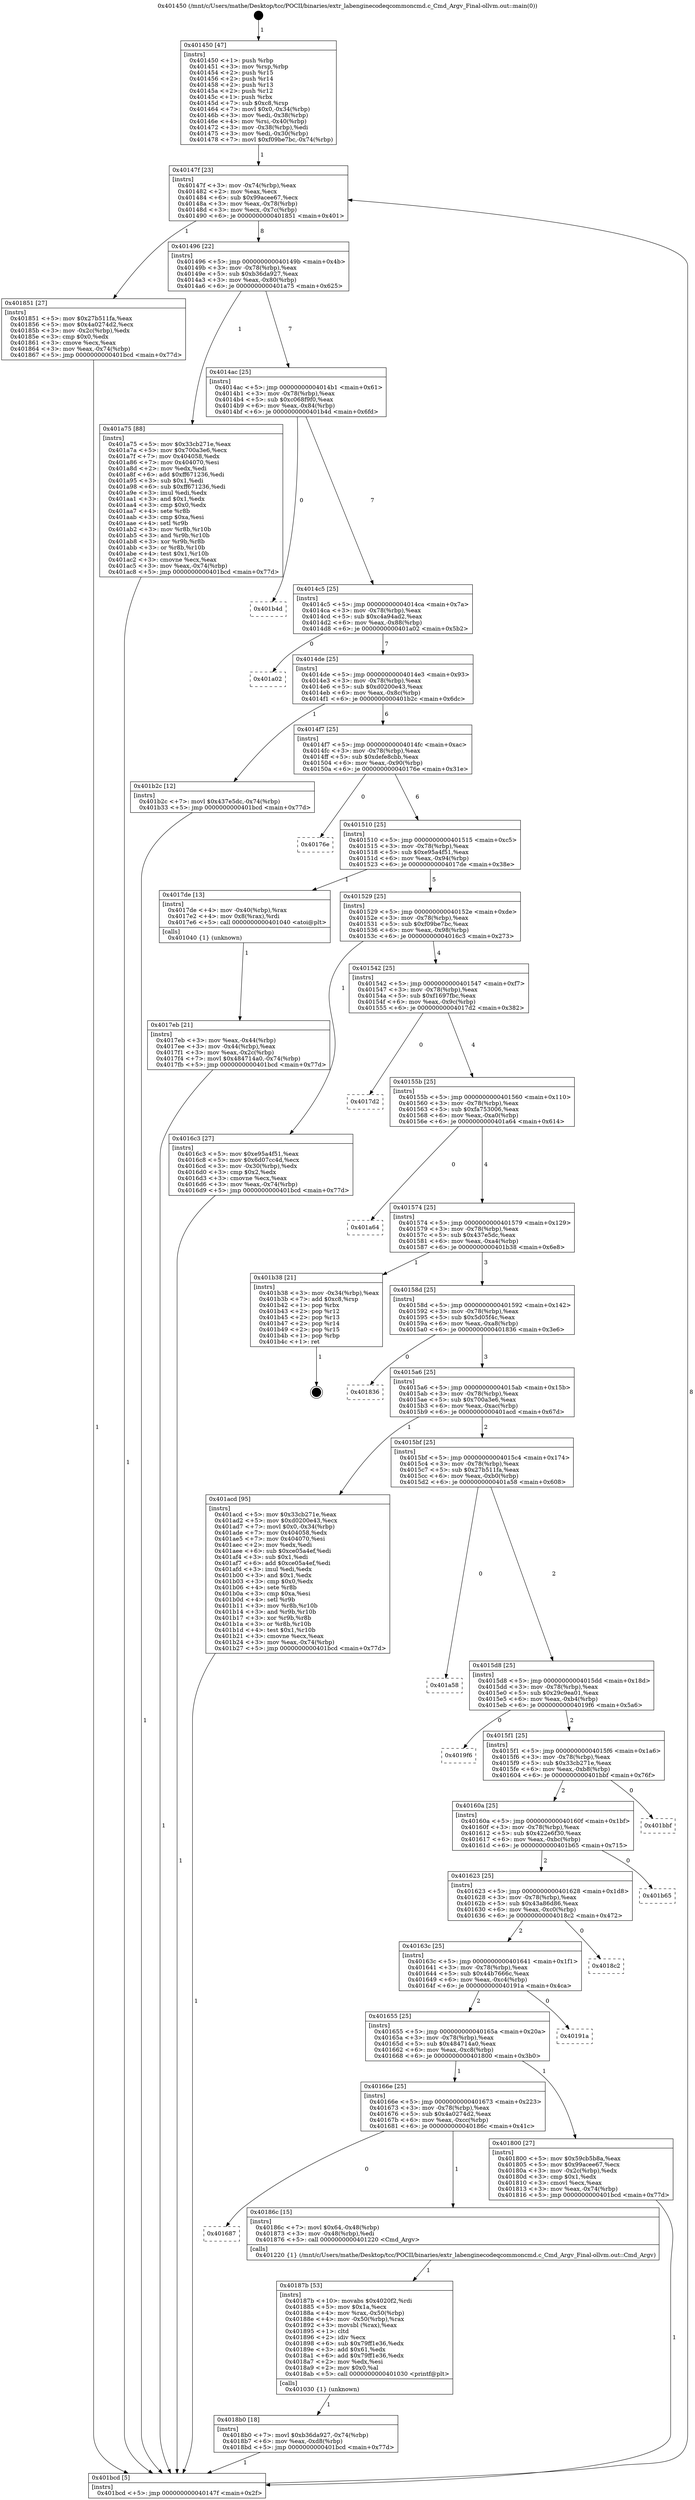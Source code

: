 digraph "0x401450" {
  label = "0x401450 (/mnt/c/Users/mathe/Desktop/tcc/POCII/binaries/extr_labenginecodeqcommoncmd.c_Cmd_Argv_Final-ollvm.out::main(0))"
  labelloc = "t"
  node[shape=record]

  Entry [label="",width=0.3,height=0.3,shape=circle,fillcolor=black,style=filled]
  "0x40147f" [label="{
     0x40147f [23]\l
     | [instrs]\l
     &nbsp;&nbsp;0x40147f \<+3\>: mov -0x74(%rbp),%eax\l
     &nbsp;&nbsp;0x401482 \<+2\>: mov %eax,%ecx\l
     &nbsp;&nbsp;0x401484 \<+6\>: sub $0x99acee67,%ecx\l
     &nbsp;&nbsp;0x40148a \<+3\>: mov %eax,-0x78(%rbp)\l
     &nbsp;&nbsp;0x40148d \<+3\>: mov %ecx,-0x7c(%rbp)\l
     &nbsp;&nbsp;0x401490 \<+6\>: je 0000000000401851 \<main+0x401\>\l
  }"]
  "0x401851" [label="{
     0x401851 [27]\l
     | [instrs]\l
     &nbsp;&nbsp;0x401851 \<+5\>: mov $0x27b511fa,%eax\l
     &nbsp;&nbsp;0x401856 \<+5\>: mov $0x4a0274d2,%ecx\l
     &nbsp;&nbsp;0x40185b \<+3\>: mov -0x2c(%rbp),%edx\l
     &nbsp;&nbsp;0x40185e \<+3\>: cmp $0x0,%edx\l
     &nbsp;&nbsp;0x401861 \<+3\>: cmove %ecx,%eax\l
     &nbsp;&nbsp;0x401864 \<+3\>: mov %eax,-0x74(%rbp)\l
     &nbsp;&nbsp;0x401867 \<+5\>: jmp 0000000000401bcd \<main+0x77d\>\l
  }"]
  "0x401496" [label="{
     0x401496 [22]\l
     | [instrs]\l
     &nbsp;&nbsp;0x401496 \<+5\>: jmp 000000000040149b \<main+0x4b\>\l
     &nbsp;&nbsp;0x40149b \<+3\>: mov -0x78(%rbp),%eax\l
     &nbsp;&nbsp;0x40149e \<+5\>: sub $0xb36da927,%eax\l
     &nbsp;&nbsp;0x4014a3 \<+3\>: mov %eax,-0x80(%rbp)\l
     &nbsp;&nbsp;0x4014a6 \<+6\>: je 0000000000401a75 \<main+0x625\>\l
  }"]
  Exit [label="",width=0.3,height=0.3,shape=circle,fillcolor=black,style=filled,peripheries=2]
  "0x401a75" [label="{
     0x401a75 [88]\l
     | [instrs]\l
     &nbsp;&nbsp;0x401a75 \<+5\>: mov $0x33cb271e,%eax\l
     &nbsp;&nbsp;0x401a7a \<+5\>: mov $0x700a3e6,%ecx\l
     &nbsp;&nbsp;0x401a7f \<+7\>: mov 0x404058,%edx\l
     &nbsp;&nbsp;0x401a86 \<+7\>: mov 0x404070,%esi\l
     &nbsp;&nbsp;0x401a8d \<+2\>: mov %edx,%edi\l
     &nbsp;&nbsp;0x401a8f \<+6\>: add $0xff671236,%edi\l
     &nbsp;&nbsp;0x401a95 \<+3\>: sub $0x1,%edi\l
     &nbsp;&nbsp;0x401a98 \<+6\>: sub $0xff671236,%edi\l
     &nbsp;&nbsp;0x401a9e \<+3\>: imul %edi,%edx\l
     &nbsp;&nbsp;0x401aa1 \<+3\>: and $0x1,%edx\l
     &nbsp;&nbsp;0x401aa4 \<+3\>: cmp $0x0,%edx\l
     &nbsp;&nbsp;0x401aa7 \<+4\>: sete %r8b\l
     &nbsp;&nbsp;0x401aab \<+3\>: cmp $0xa,%esi\l
     &nbsp;&nbsp;0x401aae \<+4\>: setl %r9b\l
     &nbsp;&nbsp;0x401ab2 \<+3\>: mov %r8b,%r10b\l
     &nbsp;&nbsp;0x401ab5 \<+3\>: and %r9b,%r10b\l
     &nbsp;&nbsp;0x401ab8 \<+3\>: xor %r9b,%r8b\l
     &nbsp;&nbsp;0x401abb \<+3\>: or %r8b,%r10b\l
     &nbsp;&nbsp;0x401abe \<+4\>: test $0x1,%r10b\l
     &nbsp;&nbsp;0x401ac2 \<+3\>: cmovne %ecx,%eax\l
     &nbsp;&nbsp;0x401ac5 \<+3\>: mov %eax,-0x74(%rbp)\l
     &nbsp;&nbsp;0x401ac8 \<+5\>: jmp 0000000000401bcd \<main+0x77d\>\l
  }"]
  "0x4014ac" [label="{
     0x4014ac [25]\l
     | [instrs]\l
     &nbsp;&nbsp;0x4014ac \<+5\>: jmp 00000000004014b1 \<main+0x61\>\l
     &nbsp;&nbsp;0x4014b1 \<+3\>: mov -0x78(%rbp),%eax\l
     &nbsp;&nbsp;0x4014b4 \<+5\>: sub $0xc068f9f0,%eax\l
     &nbsp;&nbsp;0x4014b9 \<+6\>: mov %eax,-0x84(%rbp)\l
     &nbsp;&nbsp;0x4014bf \<+6\>: je 0000000000401b4d \<main+0x6fd\>\l
  }"]
  "0x4018b0" [label="{
     0x4018b0 [18]\l
     | [instrs]\l
     &nbsp;&nbsp;0x4018b0 \<+7\>: movl $0xb36da927,-0x74(%rbp)\l
     &nbsp;&nbsp;0x4018b7 \<+6\>: mov %eax,-0xd8(%rbp)\l
     &nbsp;&nbsp;0x4018bd \<+5\>: jmp 0000000000401bcd \<main+0x77d\>\l
  }"]
  "0x401b4d" [label="{
     0x401b4d\l
  }", style=dashed]
  "0x4014c5" [label="{
     0x4014c5 [25]\l
     | [instrs]\l
     &nbsp;&nbsp;0x4014c5 \<+5\>: jmp 00000000004014ca \<main+0x7a\>\l
     &nbsp;&nbsp;0x4014ca \<+3\>: mov -0x78(%rbp),%eax\l
     &nbsp;&nbsp;0x4014cd \<+5\>: sub $0xc4a94ad2,%eax\l
     &nbsp;&nbsp;0x4014d2 \<+6\>: mov %eax,-0x88(%rbp)\l
     &nbsp;&nbsp;0x4014d8 \<+6\>: je 0000000000401a02 \<main+0x5b2\>\l
  }"]
  "0x40187b" [label="{
     0x40187b [53]\l
     | [instrs]\l
     &nbsp;&nbsp;0x40187b \<+10\>: movabs $0x4020f2,%rdi\l
     &nbsp;&nbsp;0x401885 \<+5\>: mov $0x1a,%ecx\l
     &nbsp;&nbsp;0x40188a \<+4\>: mov %rax,-0x50(%rbp)\l
     &nbsp;&nbsp;0x40188e \<+4\>: mov -0x50(%rbp),%rax\l
     &nbsp;&nbsp;0x401892 \<+3\>: movsbl (%rax),%eax\l
     &nbsp;&nbsp;0x401895 \<+1\>: cltd\l
     &nbsp;&nbsp;0x401896 \<+2\>: idiv %ecx\l
     &nbsp;&nbsp;0x401898 \<+6\>: sub $0x79ff1e36,%edx\l
     &nbsp;&nbsp;0x40189e \<+3\>: add $0x61,%edx\l
     &nbsp;&nbsp;0x4018a1 \<+6\>: add $0x79ff1e36,%edx\l
     &nbsp;&nbsp;0x4018a7 \<+2\>: mov %edx,%esi\l
     &nbsp;&nbsp;0x4018a9 \<+2\>: mov $0x0,%al\l
     &nbsp;&nbsp;0x4018ab \<+5\>: call 0000000000401030 \<printf@plt\>\l
     | [calls]\l
     &nbsp;&nbsp;0x401030 \{1\} (unknown)\l
  }"]
  "0x401a02" [label="{
     0x401a02\l
  }", style=dashed]
  "0x4014de" [label="{
     0x4014de [25]\l
     | [instrs]\l
     &nbsp;&nbsp;0x4014de \<+5\>: jmp 00000000004014e3 \<main+0x93\>\l
     &nbsp;&nbsp;0x4014e3 \<+3\>: mov -0x78(%rbp),%eax\l
     &nbsp;&nbsp;0x4014e6 \<+5\>: sub $0xd0200e43,%eax\l
     &nbsp;&nbsp;0x4014eb \<+6\>: mov %eax,-0x8c(%rbp)\l
     &nbsp;&nbsp;0x4014f1 \<+6\>: je 0000000000401b2c \<main+0x6dc\>\l
  }"]
  "0x401687" [label="{
     0x401687\l
  }", style=dashed]
  "0x401b2c" [label="{
     0x401b2c [12]\l
     | [instrs]\l
     &nbsp;&nbsp;0x401b2c \<+7\>: movl $0x437e5dc,-0x74(%rbp)\l
     &nbsp;&nbsp;0x401b33 \<+5\>: jmp 0000000000401bcd \<main+0x77d\>\l
  }"]
  "0x4014f7" [label="{
     0x4014f7 [25]\l
     | [instrs]\l
     &nbsp;&nbsp;0x4014f7 \<+5\>: jmp 00000000004014fc \<main+0xac\>\l
     &nbsp;&nbsp;0x4014fc \<+3\>: mov -0x78(%rbp),%eax\l
     &nbsp;&nbsp;0x4014ff \<+5\>: sub $0xdefe8cbb,%eax\l
     &nbsp;&nbsp;0x401504 \<+6\>: mov %eax,-0x90(%rbp)\l
     &nbsp;&nbsp;0x40150a \<+6\>: je 000000000040176e \<main+0x31e\>\l
  }"]
  "0x40186c" [label="{
     0x40186c [15]\l
     | [instrs]\l
     &nbsp;&nbsp;0x40186c \<+7\>: movl $0x64,-0x48(%rbp)\l
     &nbsp;&nbsp;0x401873 \<+3\>: mov -0x48(%rbp),%edi\l
     &nbsp;&nbsp;0x401876 \<+5\>: call 0000000000401220 \<Cmd_Argv\>\l
     | [calls]\l
     &nbsp;&nbsp;0x401220 \{1\} (/mnt/c/Users/mathe/Desktop/tcc/POCII/binaries/extr_labenginecodeqcommoncmd.c_Cmd_Argv_Final-ollvm.out::Cmd_Argv)\l
  }"]
  "0x40176e" [label="{
     0x40176e\l
  }", style=dashed]
  "0x401510" [label="{
     0x401510 [25]\l
     | [instrs]\l
     &nbsp;&nbsp;0x401510 \<+5\>: jmp 0000000000401515 \<main+0xc5\>\l
     &nbsp;&nbsp;0x401515 \<+3\>: mov -0x78(%rbp),%eax\l
     &nbsp;&nbsp;0x401518 \<+5\>: sub $0xe95a4f51,%eax\l
     &nbsp;&nbsp;0x40151d \<+6\>: mov %eax,-0x94(%rbp)\l
     &nbsp;&nbsp;0x401523 \<+6\>: je 00000000004017de \<main+0x38e\>\l
  }"]
  "0x40166e" [label="{
     0x40166e [25]\l
     | [instrs]\l
     &nbsp;&nbsp;0x40166e \<+5\>: jmp 0000000000401673 \<main+0x223\>\l
     &nbsp;&nbsp;0x401673 \<+3\>: mov -0x78(%rbp),%eax\l
     &nbsp;&nbsp;0x401676 \<+5\>: sub $0x4a0274d2,%eax\l
     &nbsp;&nbsp;0x40167b \<+6\>: mov %eax,-0xcc(%rbp)\l
     &nbsp;&nbsp;0x401681 \<+6\>: je 000000000040186c \<main+0x41c\>\l
  }"]
  "0x4017de" [label="{
     0x4017de [13]\l
     | [instrs]\l
     &nbsp;&nbsp;0x4017de \<+4\>: mov -0x40(%rbp),%rax\l
     &nbsp;&nbsp;0x4017e2 \<+4\>: mov 0x8(%rax),%rdi\l
     &nbsp;&nbsp;0x4017e6 \<+5\>: call 0000000000401040 \<atoi@plt\>\l
     | [calls]\l
     &nbsp;&nbsp;0x401040 \{1\} (unknown)\l
  }"]
  "0x401529" [label="{
     0x401529 [25]\l
     | [instrs]\l
     &nbsp;&nbsp;0x401529 \<+5\>: jmp 000000000040152e \<main+0xde\>\l
     &nbsp;&nbsp;0x40152e \<+3\>: mov -0x78(%rbp),%eax\l
     &nbsp;&nbsp;0x401531 \<+5\>: sub $0xf09be7bc,%eax\l
     &nbsp;&nbsp;0x401536 \<+6\>: mov %eax,-0x98(%rbp)\l
     &nbsp;&nbsp;0x40153c \<+6\>: je 00000000004016c3 \<main+0x273\>\l
  }"]
  "0x401800" [label="{
     0x401800 [27]\l
     | [instrs]\l
     &nbsp;&nbsp;0x401800 \<+5\>: mov $0x59cb5b8a,%eax\l
     &nbsp;&nbsp;0x401805 \<+5\>: mov $0x99acee67,%ecx\l
     &nbsp;&nbsp;0x40180a \<+3\>: mov -0x2c(%rbp),%edx\l
     &nbsp;&nbsp;0x40180d \<+3\>: cmp $0x1,%edx\l
     &nbsp;&nbsp;0x401810 \<+3\>: cmovl %ecx,%eax\l
     &nbsp;&nbsp;0x401813 \<+3\>: mov %eax,-0x74(%rbp)\l
     &nbsp;&nbsp;0x401816 \<+5\>: jmp 0000000000401bcd \<main+0x77d\>\l
  }"]
  "0x4016c3" [label="{
     0x4016c3 [27]\l
     | [instrs]\l
     &nbsp;&nbsp;0x4016c3 \<+5\>: mov $0xe95a4f51,%eax\l
     &nbsp;&nbsp;0x4016c8 \<+5\>: mov $0x6d07cc4d,%ecx\l
     &nbsp;&nbsp;0x4016cd \<+3\>: mov -0x30(%rbp),%edx\l
     &nbsp;&nbsp;0x4016d0 \<+3\>: cmp $0x2,%edx\l
     &nbsp;&nbsp;0x4016d3 \<+3\>: cmovne %ecx,%eax\l
     &nbsp;&nbsp;0x4016d6 \<+3\>: mov %eax,-0x74(%rbp)\l
     &nbsp;&nbsp;0x4016d9 \<+5\>: jmp 0000000000401bcd \<main+0x77d\>\l
  }"]
  "0x401542" [label="{
     0x401542 [25]\l
     | [instrs]\l
     &nbsp;&nbsp;0x401542 \<+5\>: jmp 0000000000401547 \<main+0xf7\>\l
     &nbsp;&nbsp;0x401547 \<+3\>: mov -0x78(%rbp),%eax\l
     &nbsp;&nbsp;0x40154a \<+5\>: sub $0xf1697fbc,%eax\l
     &nbsp;&nbsp;0x40154f \<+6\>: mov %eax,-0x9c(%rbp)\l
     &nbsp;&nbsp;0x401555 \<+6\>: je 00000000004017d2 \<main+0x382\>\l
  }"]
  "0x401bcd" [label="{
     0x401bcd [5]\l
     | [instrs]\l
     &nbsp;&nbsp;0x401bcd \<+5\>: jmp 000000000040147f \<main+0x2f\>\l
  }"]
  "0x401450" [label="{
     0x401450 [47]\l
     | [instrs]\l
     &nbsp;&nbsp;0x401450 \<+1\>: push %rbp\l
     &nbsp;&nbsp;0x401451 \<+3\>: mov %rsp,%rbp\l
     &nbsp;&nbsp;0x401454 \<+2\>: push %r15\l
     &nbsp;&nbsp;0x401456 \<+2\>: push %r14\l
     &nbsp;&nbsp;0x401458 \<+2\>: push %r13\l
     &nbsp;&nbsp;0x40145a \<+2\>: push %r12\l
     &nbsp;&nbsp;0x40145c \<+1\>: push %rbx\l
     &nbsp;&nbsp;0x40145d \<+7\>: sub $0xc8,%rsp\l
     &nbsp;&nbsp;0x401464 \<+7\>: movl $0x0,-0x34(%rbp)\l
     &nbsp;&nbsp;0x40146b \<+3\>: mov %edi,-0x38(%rbp)\l
     &nbsp;&nbsp;0x40146e \<+4\>: mov %rsi,-0x40(%rbp)\l
     &nbsp;&nbsp;0x401472 \<+3\>: mov -0x38(%rbp),%edi\l
     &nbsp;&nbsp;0x401475 \<+3\>: mov %edi,-0x30(%rbp)\l
     &nbsp;&nbsp;0x401478 \<+7\>: movl $0xf09be7bc,-0x74(%rbp)\l
  }"]
  "0x4017eb" [label="{
     0x4017eb [21]\l
     | [instrs]\l
     &nbsp;&nbsp;0x4017eb \<+3\>: mov %eax,-0x44(%rbp)\l
     &nbsp;&nbsp;0x4017ee \<+3\>: mov -0x44(%rbp),%eax\l
     &nbsp;&nbsp;0x4017f1 \<+3\>: mov %eax,-0x2c(%rbp)\l
     &nbsp;&nbsp;0x4017f4 \<+7\>: movl $0x484714a0,-0x74(%rbp)\l
     &nbsp;&nbsp;0x4017fb \<+5\>: jmp 0000000000401bcd \<main+0x77d\>\l
  }"]
  "0x401655" [label="{
     0x401655 [25]\l
     | [instrs]\l
     &nbsp;&nbsp;0x401655 \<+5\>: jmp 000000000040165a \<main+0x20a\>\l
     &nbsp;&nbsp;0x40165a \<+3\>: mov -0x78(%rbp),%eax\l
     &nbsp;&nbsp;0x40165d \<+5\>: sub $0x484714a0,%eax\l
     &nbsp;&nbsp;0x401662 \<+6\>: mov %eax,-0xc8(%rbp)\l
     &nbsp;&nbsp;0x401668 \<+6\>: je 0000000000401800 \<main+0x3b0\>\l
  }"]
  "0x4017d2" [label="{
     0x4017d2\l
  }", style=dashed]
  "0x40155b" [label="{
     0x40155b [25]\l
     | [instrs]\l
     &nbsp;&nbsp;0x40155b \<+5\>: jmp 0000000000401560 \<main+0x110\>\l
     &nbsp;&nbsp;0x401560 \<+3\>: mov -0x78(%rbp),%eax\l
     &nbsp;&nbsp;0x401563 \<+5\>: sub $0xfa753006,%eax\l
     &nbsp;&nbsp;0x401568 \<+6\>: mov %eax,-0xa0(%rbp)\l
     &nbsp;&nbsp;0x40156e \<+6\>: je 0000000000401a64 \<main+0x614\>\l
  }"]
  "0x40191a" [label="{
     0x40191a\l
  }", style=dashed]
  "0x401a64" [label="{
     0x401a64\l
  }", style=dashed]
  "0x401574" [label="{
     0x401574 [25]\l
     | [instrs]\l
     &nbsp;&nbsp;0x401574 \<+5\>: jmp 0000000000401579 \<main+0x129\>\l
     &nbsp;&nbsp;0x401579 \<+3\>: mov -0x78(%rbp),%eax\l
     &nbsp;&nbsp;0x40157c \<+5\>: sub $0x437e5dc,%eax\l
     &nbsp;&nbsp;0x401581 \<+6\>: mov %eax,-0xa4(%rbp)\l
     &nbsp;&nbsp;0x401587 \<+6\>: je 0000000000401b38 \<main+0x6e8\>\l
  }"]
  "0x40163c" [label="{
     0x40163c [25]\l
     | [instrs]\l
     &nbsp;&nbsp;0x40163c \<+5\>: jmp 0000000000401641 \<main+0x1f1\>\l
     &nbsp;&nbsp;0x401641 \<+3\>: mov -0x78(%rbp),%eax\l
     &nbsp;&nbsp;0x401644 \<+5\>: sub $0x44b7666c,%eax\l
     &nbsp;&nbsp;0x401649 \<+6\>: mov %eax,-0xc4(%rbp)\l
     &nbsp;&nbsp;0x40164f \<+6\>: je 000000000040191a \<main+0x4ca\>\l
  }"]
  "0x401b38" [label="{
     0x401b38 [21]\l
     | [instrs]\l
     &nbsp;&nbsp;0x401b38 \<+3\>: mov -0x34(%rbp),%eax\l
     &nbsp;&nbsp;0x401b3b \<+7\>: add $0xc8,%rsp\l
     &nbsp;&nbsp;0x401b42 \<+1\>: pop %rbx\l
     &nbsp;&nbsp;0x401b43 \<+2\>: pop %r12\l
     &nbsp;&nbsp;0x401b45 \<+2\>: pop %r13\l
     &nbsp;&nbsp;0x401b47 \<+2\>: pop %r14\l
     &nbsp;&nbsp;0x401b49 \<+2\>: pop %r15\l
     &nbsp;&nbsp;0x401b4b \<+1\>: pop %rbp\l
     &nbsp;&nbsp;0x401b4c \<+1\>: ret\l
  }"]
  "0x40158d" [label="{
     0x40158d [25]\l
     | [instrs]\l
     &nbsp;&nbsp;0x40158d \<+5\>: jmp 0000000000401592 \<main+0x142\>\l
     &nbsp;&nbsp;0x401592 \<+3\>: mov -0x78(%rbp),%eax\l
     &nbsp;&nbsp;0x401595 \<+5\>: sub $0x5d05f4c,%eax\l
     &nbsp;&nbsp;0x40159a \<+6\>: mov %eax,-0xa8(%rbp)\l
     &nbsp;&nbsp;0x4015a0 \<+6\>: je 0000000000401836 \<main+0x3e6\>\l
  }"]
  "0x4018c2" [label="{
     0x4018c2\l
  }", style=dashed]
  "0x401836" [label="{
     0x401836\l
  }", style=dashed]
  "0x4015a6" [label="{
     0x4015a6 [25]\l
     | [instrs]\l
     &nbsp;&nbsp;0x4015a6 \<+5\>: jmp 00000000004015ab \<main+0x15b\>\l
     &nbsp;&nbsp;0x4015ab \<+3\>: mov -0x78(%rbp),%eax\l
     &nbsp;&nbsp;0x4015ae \<+5\>: sub $0x700a3e6,%eax\l
     &nbsp;&nbsp;0x4015b3 \<+6\>: mov %eax,-0xac(%rbp)\l
     &nbsp;&nbsp;0x4015b9 \<+6\>: je 0000000000401acd \<main+0x67d\>\l
  }"]
  "0x401623" [label="{
     0x401623 [25]\l
     | [instrs]\l
     &nbsp;&nbsp;0x401623 \<+5\>: jmp 0000000000401628 \<main+0x1d8\>\l
     &nbsp;&nbsp;0x401628 \<+3\>: mov -0x78(%rbp),%eax\l
     &nbsp;&nbsp;0x40162b \<+5\>: sub $0x43a86d86,%eax\l
     &nbsp;&nbsp;0x401630 \<+6\>: mov %eax,-0xc0(%rbp)\l
     &nbsp;&nbsp;0x401636 \<+6\>: je 00000000004018c2 \<main+0x472\>\l
  }"]
  "0x401acd" [label="{
     0x401acd [95]\l
     | [instrs]\l
     &nbsp;&nbsp;0x401acd \<+5\>: mov $0x33cb271e,%eax\l
     &nbsp;&nbsp;0x401ad2 \<+5\>: mov $0xd0200e43,%ecx\l
     &nbsp;&nbsp;0x401ad7 \<+7\>: movl $0x0,-0x34(%rbp)\l
     &nbsp;&nbsp;0x401ade \<+7\>: mov 0x404058,%edx\l
     &nbsp;&nbsp;0x401ae5 \<+7\>: mov 0x404070,%esi\l
     &nbsp;&nbsp;0x401aec \<+2\>: mov %edx,%edi\l
     &nbsp;&nbsp;0x401aee \<+6\>: sub $0xce05a4ef,%edi\l
     &nbsp;&nbsp;0x401af4 \<+3\>: sub $0x1,%edi\l
     &nbsp;&nbsp;0x401af7 \<+6\>: add $0xce05a4ef,%edi\l
     &nbsp;&nbsp;0x401afd \<+3\>: imul %edi,%edx\l
     &nbsp;&nbsp;0x401b00 \<+3\>: and $0x1,%edx\l
     &nbsp;&nbsp;0x401b03 \<+3\>: cmp $0x0,%edx\l
     &nbsp;&nbsp;0x401b06 \<+4\>: sete %r8b\l
     &nbsp;&nbsp;0x401b0a \<+3\>: cmp $0xa,%esi\l
     &nbsp;&nbsp;0x401b0d \<+4\>: setl %r9b\l
     &nbsp;&nbsp;0x401b11 \<+3\>: mov %r8b,%r10b\l
     &nbsp;&nbsp;0x401b14 \<+3\>: and %r9b,%r10b\l
     &nbsp;&nbsp;0x401b17 \<+3\>: xor %r9b,%r8b\l
     &nbsp;&nbsp;0x401b1a \<+3\>: or %r8b,%r10b\l
     &nbsp;&nbsp;0x401b1d \<+4\>: test $0x1,%r10b\l
     &nbsp;&nbsp;0x401b21 \<+3\>: cmovne %ecx,%eax\l
     &nbsp;&nbsp;0x401b24 \<+3\>: mov %eax,-0x74(%rbp)\l
     &nbsp;&nbsp;0x401b27 \<+5\>: jmp 0000000000401bcd \<main+0x77d\>\l
  }"]
  "0x4015bf" [label="{
     0x4015bf [25]\l
     | [instrs]\l
     &nbsp;&nbsp;0x4015bf \<+5\>: jmp 00000000004015c4 \<main+0x174\>\l
     &nbsp;&nbsp;0x4015c4 \<+3\>: mov -0x78(%rbp),%eax\l
     &nbsp;&nbsp;0x4015c7 \<+5\>: sub $0x27b511fa,%eax\l
     &nbsp;&nbsp;0x4015cc \<+6\>: mov %eax,-0xb0(%rbp)\l
     &nbsp;&nbsp;0x4015d2 \<+6\>: je 0000000000401a58 \<main+0x608\>\l
  }"]
  "0x401b65" [label="{
     0x401b65\l
  }", style=dashed]
  "0x401a58" [label="{
     0x401a58\l
  }", style=dashed]
  "0x4015d8" [label="{
     0x4015d8 [25]\l
     | [instrs]\l
     &nbsp;&nbsp;0x4015d8 \<+5\>: jmp 00000000004015dd \<main+0x18d\>\l
     &nbsp;&nbsp;0x4015dd \<+3\>: mov -0x78(%rbp),%eax\l
     &nbsp;&nbsp;0x4015e0 \<+5\>: sub $0x29c9ea01,%eax\l
     &nbsp;&nbsp;0x4015e5 \<+6\>: mov %eax,-0xb4(%rbp)\l
     &nbsp;&nbsp;0x4015eb \<+6\>: je 00000000004019f6 \<main+0x5a6\>\l
  }"]
  "0x40160a" [label="{
     0x40160a [25]\l
     | [instrs]\l
     &nbsp;&nbsp;0x40160a \<+5\>: jmp 000000000040160f \<main+0x1bf\>\l
     &nbsp;&nbsp;0x40160f \<+3\>: mov -0x78(%rbp),%eax\l
     &nbsp;&nbsp;0x401612 \<+5\>: sub $0x422e6f30,%eax\l
     &nbsp;&nbsp;0x401617 \<+6\>: mov %eax,-0xbc(%rbp)\l
     &nbsp;&nbsp;0x40161d \<+6\>: je 0000000000401b65 \<main+0x715\>\l
  }"]
  "0x4019f6" [label="{
     0x4019f6\l
  }", style=dashed]
  "0x4015f1" [label="{
     0x4015f1 [25]\l
     | [instrs]\l
     &nbsp;&nbsp;0x4015f1 \<+5\>: jmp 00000000004015f6 \<main+0x1a6\>\l
     &nbsp;&nbsp;0x4015f6 \<+3\>: mov -0x78(%rbp),%eax\l
     &nbsp;&nbsp;0x4015f9 \<+5\>: sub $0x33cb271e,%eax\l
     &nbsp;&nbsp;0x4015fe \<+6\>: mov %eax,-0xb8(%rbp)\l
     &nbsp;&nbsp;0x401604 \<+6\>: je 0000000000401bbf \<main+0x76f\>\l
  }"]
  "0x401bbf" [label="{
     0x401bbf\l
  }", style=dashed]
  Entry -> "0x401450" [label=" 1"]
  "0x40147f" -> "0x401851" [label=" 1"]
  "0x40147f" -> "0x401496" [label=" 8"]
  "0x401b38" -> Exit [label=" 1"]
  "0x401496" -> "0x401a75" [label=" 1"]
  "0x401496" -> "0x4014ac" [label=" 7"]
  "0x401b2c" -> "0x401bcd" [label=" 1"]
  "0x4014ac" -> "0x401b4d" [label=" 0"]
  "0x4014ac" -> "0x4014c5" [label=" 7"]
  "0x401acd" -> "0x401bcd" [label=" 1"]
  "0x4014c5" -> "0x401a02" [label=" 0"]
  "0x4014c5" -> "0x4014de" [label=" 7"]
  "0x401a75" -> "0x401bcd" [label=" 1"]
  "0x4014de" -> "0x401b2c" [label=" 1"]
  "0x4014de" -> "0x4014f7" [label=" 6"]
  "0x4018b0" -> "0x401bcd" [label=" 1"]
  "0x4014f7" -> "0x40176e" [label=" 0"]
  "0x4014f7" -> "0x401510" [label=" 6"]
  "0x40187b" -> "0x4018b0" [label=" 1"]
  "0x401510" -> "0x4017de" [label=" 1"]
  "0x401510" -> "0x401529" [label=" 5"]
  "0x40166e" -> "0x401687" [label=" 0"]
  "0x401529" -> "0x4016c3" [label=" 1"]
  "0x401529" -> "0x401542" [label=" 4"]
  "0x4016c3" -> "0x401bcd" [label=" 1"]
  "0x401450" -> "0x40147f" [label=" 1"]
  "0x401bcd" -> "0x40147f" [label=" 8"]
  "0x4017de" -> "0x4017eb" [label=" 1"]
  "0x4017eb" -> "0x401bcd" [label=" 1"]
  "0x40166e" -> "0x40186c" [label=" 1"]
  "0x401542" -> "0x4017d2" [label=" 0"]
  "0x401542" -> "0x40155b" [label=" 4"]
  "0x401851" -> "0x401bcd" [label=" 1"]
  "0x40155b" -> "0x401a64" [label=" 0"]
  "0x40155b" -> "0x401574" [label=" 4"]
  "0x401800" -> "0x401bcd" [label=" 1"]
  "0x401574" -> "0x401b38" [label=" 1"]
  "0x401574" -> "0x40158d" [label=" 3"]
  "0x401655" -> "0x401800" [label=" 1"]
  "0x40158d" -> "0x401836" [label=" 0"]
  "0x40158d" -> "0x4015a6" [label=" 3"]
  "0x40186c" -> "0x40187b" [label=" 1"]
  "0x4015a6" -> "0x401acd" [label=" 1"]
  "0x4015a6" -> "0x4015bf" [label=" 2"]
  "0x40163c" -> "0x40191a" [label=" 0"]
  "0x4015bf" -> "0x401a58" [label=" 0"]
  "0x4015bf" -> "0x4015d8" [label=" 2"]
  "0x401655" -> "0x40166e" [label=" 1"]
  "0x4015d8" -> "0x4019f6" [label=" 0"]
  "0x4015d8" -> "0x4015f1" [label=" 2"]
  "0x401623" -> "0x4018c2" [label=" 0"]
  "0x4015f1" -> "0x401bbf" [label=" 0"]
  "0x4015f1" -> "0x40160a" [label=" 2"]
  "0x401623" -> "0x40163c" [label=" 2"]
  "0x40160a" -> "0x401b65" [label=" 0"]
  "0x40160a" -> "0x401623" [label=" 2"]
  "0x40163c" -> "0x401655" [label=" 2"]
}
